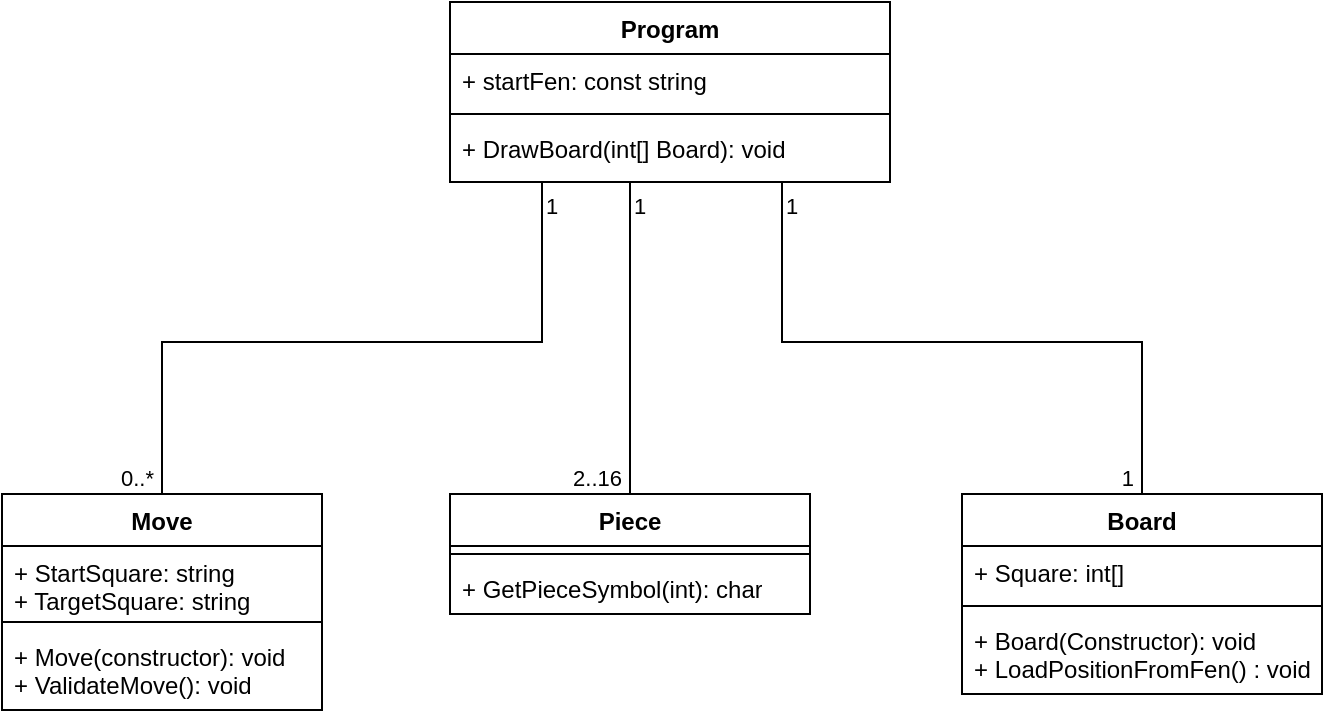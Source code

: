 <mxfile version="22.1.16" type="device">
  <diagram id="C5RBs43oDa-KdzZeNtuy" name="Page-1">
    <mxGraphModel dx="2022" dy="703" grid="1" gridSize="10" guides="1" tooltips="1" connect="1" arrows="1" fold="1" page="1" pageScale="1" pageWidth="827" pageHeight="1169" math="0" shadow="0">
      <root>
        <mxCell id="WIyWlLk6GJQsqaUBKTNV-0" />
        <mxCell id="WIyWlLk6GJQsqaUBKTNV-1" parent="WIyWlLk6GJQsqaUBKTNV-0" />
        <mxCell id="wT1A9KTN4MRYDCKk9xf7-0" value="Board" style="swimlane;fontStyle=1;align=center;verticalAlign=top;childLayout=stackLayout;horizontal=1;startSize=26;horizontalStack=0;resizeParent=1;resizeParentMax=0;resizeLast=0;collapsible=1;marginBottom=0;whiteSpace=wrap;html=1;" parent="WIyWlLk6GJQsqaUBKTNV-1" vertex="1">
          <mxGeometry x="180" y="446" width="180" height="100" as="geometry" />
        </mxCell>
        <mxCell id="wT1A9KTN4MRYDCKk9xf7-1" value="+ Square: int[]" style="text;strokeColor=none;fillColor=none;align=left;verticalAlign=top;spacingLeft=4;spacingRight=4;overflow=hidden;rotatable=0;points=[[0,0.5],[1,0.5]];portConstraint=eastwest;whiteSpace=wrap;html=1;" parent="wT1A9KTN4MRYDCKk9xf7-0" vertex="1">
          <mxGeometry y="26" width="180" height="26" as="geometry" />
        </mxCell>
        <mxCell id="wT1A9KTN4MRYDCKk9xf7-2" value="" style="line;strokeWidth=1;fillColor=none;align=left;verticalAlign=middle;spacingTop=-1;spacingLeft=3;spacingRight=3;rotatable=0;labelPosition=right;points=[];portConstraint=eastwest;strokeColor=inherit;" parent="wT1A9KTN4MRYDCKk9xf7-0" vertex="1">
          <mxGeometry y="52" width="180" height="8" as="geometry" />
        </mxCell>
        <mxCell id="wT1A9KTN4MRYDCKk9xf7-3" value="+ Board(Constructor): void&lt;br&gt;+ LoadPositionFromFen() : void" style="text;strokeColor=none;fillColor=none;align=left;verticalAlign=top;spacingLeft=4;spacingRight=4;overflow=hidden;rotatable=0;points=[[0,0.5],[1,0.5]];portConstraint=eastwest;whiteSpace=wrap;html=1;" parent="wT1A9KTN4MRYDCKk9xf7-0" vertex="1">
          <mxGeometry y="60" width="180" height="40" as="geometry" />
        </mxCell>
        <mxCell id="q-AoOsIZLvM6tGWB_VTG-0" value="Piece" style="swimlane;fontStyle=1;align=center;verticalAlign=top;childLayout=stackLayout;horizontal=1;startSize=26;horizontalStack=0;resizeParent=1;resizeParentMax=0;resizeLast=0;collapsible=1;marginBottom=0;whiteSpace=wrap;html=1;" parent="WIyWlLk6GJQsqaUBKTNV-1" vertex="1">
          <mxGeometry x="-76" y="446" width="180" height="60" as="geometry" />
        </mxCell>
        <mxCell id="q-AoOsIZLvM6tGWB_VTG-2" value="" style="line;strokeWidth=1;fillColor=none;align=left;verticalAlign=middle;spacingTop=-1;spacingLeft=3;spacingRight=3;rotatable=0;labelPosition=right;points=[];portConstraint=eastwest;strokeColor=inherit;" parent="q-AoOsIZLvM6tGWB_VTG-0" vertex="1">
          <mxGeometry y="26" width="180" height="8" as="geometry" />
        </mxCell>
        <mxCell id="q-AoOsIZLvM6tGWB_VTG-3" value="+ GetPieceSymbol(int): char" style="text;strokeColor=none;fillColor=none;align=left;verticalAlign=top;spacingLeft=4;spacingRight=4;overflow=hidden;rotatable=0;points=[[0,0.5],[1,0.5]];portConstraint=eastwest;whiteSpace=wrap;html=1;" parent="q-AoOsIZLvM6tGWB_VTG-0" vertex="1">
          <mxGeometry y="34" width="180" height="26" as="geometry" />
        </mxCell>
        <mxCell id="q-AoOsIZLvM6tGWB_VTG-4" value="Program" style="swimlane;fontStyle=1;align=center;verticalAlign=top;childLayout=stackLayout;horizontal=1;startSize=26;horizontalStack=0;resizeParent=1;resizeParentMax=0;resizeLast=0;collapsible=1;marginBottom=0;whiteSpace=wrap;html=1;" parent="WIyWlLk6GJQsqaUBKTNV-1" vertex="1">
          <mxGeometry x="-76" y="200" width="220" height="90" as="geometry" />
        </mxCell>
        <mxCell id="q-AoOsIZLvM6tGWB_VTG-5" value="+ startFen: const string" style="text;strokeColor=none;fillColor=none;align=left;verticalAlign=top;spacingLeft=4;spacingRight=4;overflow=hidden;rotatable=0;points=[[0,0.5],[1,0.5]];portConstraint=eastwest;whiteSpace=wrap;html=1;" parent="q-AoOsIZLvM6tGWB_VTG-4" vertex="1">
          <mxGeometry y="26" width="220" height="26" as="geometry" />
        </mxCell>
        <mxCell id="q-AoOsIZLvM6tGWB_VTG-6" value="" style="line;strokeWidth=1;fillColor=none;align=left;verticalAlign=middle;spacingTop=-1;spacingLeft=3;spacingRight=3;rotatable=0;labelPosition=right;points=[];portConstraint=eastwest;strokeColor=inherit;" parent="q-AoOsIZLvM6tGWB_VTG-4" vertex="1">
          <mxGeometry y="52" width="220" height="8" as="geometry" />
        </mxCell>
        <mxCell id="q-AoOsIZLvM6tGWB_VTG-7" value="+ DrawBoard(int[] Board): void" style="text;strokeColor=none;fillColor=none;align=left;verticalAlign=top;spacingLeft=4;spacingRight=4;overflow=hidden;rotatable=0;points=[[0,0.5],[1,0.5]];portConstraint=eastwest;whiteSpace=wrap;html=1;" parent="q-AoOsIZLvM6tGWB_VTG-4" vertex="1">
          <mxGeometry y="60" width="220" height="30" as="geometry" />
        </mxCell>
        <mxCell id="q-AoOsIZLvM6tGWB_VTG-8" value="Move" style="swimlane;fontStyle=1;align=center;verticalAlign=top;childLayout=stackLayout;horizontal=1;startSize=26;horizontalStack=0;resizeParent=1;resizeParentMax=0;resizeLast=0;collapsible=1;marginBottom=0;whiteSpace=wrap;html=1;" parent="WIyWlLk6GJQsqaUBKTNV-1" vertex="1">
          <mxGeometry x="-300" y="446" width="160" height="108" as="geometry" />
        </mxCell>
        <mxCell id="q-AoOsIZLvM6tGWB_VTG-9" value="+ StartSquare: string&lt;br&gt;+ TargetSquare: string" style="text;strokeColor=none;fillColor=none;align=left;verticalAlign=top;spacingLeft=4;spacingRight=4;overflow=hidden;rotatable=0;points=[[0,0.5],[1,0.5]];portConstraint=eastwest;whiteSpace=wrap;html=1;" parent="q-AoOsIZLvM6tGWB_VTG-8" vertex="1">
          <mxGeometry y="26" width="160" height="34" as="geometry" />
        </mxCell>
        <mxCell id="q-AoOsIZLvM6tGWB_VTG-10" value="" style="line;strokeWidth=1;fillColor=none;align=left;verticalAlign=middle;spacingTop=-1;spacingLeft=3;spacingRight=3;rotatable=0;labelPosition=right;points=[];portConstraint=eastwest;strokeColor=inherit;" parent="q-AoOsIZLvM6tGWB_VTG-8" vertex="1">
          <mxGeometry y="60" width="160" height="8" as="geometry" />
        </mxCell>
        <mxCell id="q-AoOsIZLvM6tGWB_VTG-11" value="+ Move(constructor): void&lt;br&gt;+ ValidateMove(): void" style="text;strokeColor=none;fillColor=none;align=left;verticalAlign=top;spacingLeft=4;spacingRight=4;overflow=hidden;rotatable=0;points=[[0,0.5],[1,0.5]];portConstraint=eastwest;whiteSpace=wrap;html=1;" parent="q-AoOsIZLvM6tGWB_VTG-8" vertex="1">
          <mxGeometry y="68" width="160" height="40" as="geometry" />
        </mxCell>
        <mxCell id="q-AoOsIZLvM6tGWB_VTG-15" value="" style="endArrow=none;html=1;edgeStyle=orthogonalEdgeStyle;rounded=0;" parent="WIyWlLk6GJQsqaUBKTNV-1" source="q-AoOsIZLvM6tGWB_VTG-7" target="q-AoOsIZLvM6tGWB_VTG-0" edge="1">
          <mxGeometry relative="1" as="geometry">
            <mxPoint x="20" y="350" as="sourcePoint" />
            <mxPoint x="30" y="390" as="targetPoint" />
            <Array as="points">
              <mxPoint x="14" y="330" />
              <mxPoint x="14" y="330" />
            </Array>
          </mxGeometry>
        </mxCell>
        <mxCell id="q-AoOsIZLvM6tGWB_VTG-16" value="1" style="edgeLabel;resizable=0;html=1;align=left;verticalAlign=bottom;" parent="q-AoOsIZLvM6tGWB_VTG-15" connectable="0" vertex="1">
          <mxGeometry x="-1" relative="1" as="geometry">
            <mxPoint y="20" as="offset" />
          </mxGeometry>
        </mxCell>
        <mxCell id="q-AoOsIZLvM6tGWB_VTG-17" value="2..16" style="edgeLabel;resizable=0;html=1;align=right;verticalAlign=bottom;" parent="q-AoOsIZLvM6tGWB_VTG-15" connectable="0" vertex="1">
          <mxGeometry x="1" relative="1" as="geometry">
            <mxPoint x="-4" as="offset" />
          </mxGeometry>
        </mxCell>
        <mxCell id="q-AoOsIZLvM6tGWB_VTG-18" value="" style="endArrow=none;html=1;edgeStyle=orthogonalEdgeStyle;rounded=0;" parent="WIyWlLk6GJQsqaUBKTNV-1" source="q-AoOsIZLvM6tGWB_VTG-7" target="wT1A9KTN4MRYDCKk9xf7-0" edge="1">
          <mxGeometry relative="1" as="geometry">
            <mxPoint x="90" y="290" as="sourcePoint" />
            <mxPoint x="292" y="400" as="targetPoint" />
            <Array as="points">
              <mxPoint x="90" y="370" />
              <mxPoint x="270" y="370" />
            </Array>
          </mxGeometry>
        </mxCell>
        <mxCell id="q-AoOsIZLvM6tGWB_VTG-19" value="1" style="edgeLabel;resizable=0;html=1;align=left;verticalAlign=bottom;" parent="q-AoOsIZLvM6tGWB_VTG-18" connectable="0" vertex="1">
          <mxGeometry x="-1" relative="1" as="geometry">
            <mxPoint y="20" as="offset" />
          </mxGeometry>
        </mxCell>
        <mxCell id="q-AoOsIZLvM6tGWB_VTG-20" value="1" style="edgeLabel;resizable=0;html=1;align=right;verticalAlign=bottom;" parent="q-AoOsIZLvM6tGWB_VTG-18" connectable="0" vertex="1">
          <mxGeometry x="1" relative="1" as="geometry">
            <mxPoint x="-4" as="offset" />
          </mxGeometry>
        </mxCell>
        <mxCell id="q-AoOsIZLvM6tGWB_VTG-21" value="" style="endArrow=none;html=1;edgeStyle=orthogonalEdgeStyle;rounded=0;" parent="WIyWlLk6GJQsqaUBKTNV-1" source="q-AoOsIZLvM6tGWB_VTG-7" target="q-AoOsIZLvM6tGWB_VTG-8" edge="1">
          <mxGeometry relative="1" as="geometry">
            <mxPoint x="-510" y="280" as="sourcePoint" />
            <mxPoint x="-308" y="430" as="targetPoint" />
            <Array as="points">
              <mxPoint x="-30" y="370" />
              <mxPoint x="-220" y="370" />
            </Array>
          </mxGeometry>
        </mxCell>
        <mxCell id="q-AoOsIZLvM6tGWB_VTG-22" value="1" style="edgeLabel;resizable=0;html=1;align=left;verticalAlign=bottom;" parent="q-AoOsIZLvM6tGWB_VTG-21" connectable="0" vertex="1">
          <mxGeometry x="-1" relative="1" as="geometry">
            <mxPoint y="20" as="offset" />
          </mxGeometry>
        </mxCell>
        <mxCell id="q-AoOsIZLvM6tGWB_VTG-23" value="0..*" style="edgeLabel;resizable=0;html=1;align=right;verticalAlign=bottom;" parent="q-AoOsIZLvM6tGWB_VTG-21" connectable="0" vertex="1">
          <mxGeometry x="1" relative="1" as="geometry">
            <mxPoint x="-4" as="offset" />
          </mxGeometry>
        </mxCell>
      </root>
    </mxGraphModel>
  </diagram>
</mxfile>
